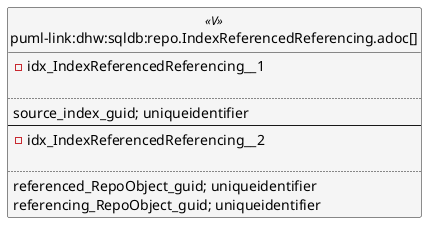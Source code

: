 @startuml
left to right direction
'top to bottom direction
hide circle
'avoide "." issues:
set namespaceSeparator none


skinparam class {
  BackgroundColor White
  BackgroundColor<<FN>> Yellow
  BackgroundColor<<FS>> Yellow
  BackgroundColor<<FT>> LightGray
  BackgroundColor<<IF>> Yellow
  BackgroundColor<<IS>> Yellow
  BackgroundColor<<P>> Aqua
  BackgroundColor<<PC>> Aqua
  BackgroundColor<<SN>> Yellow
  BackgroundColor<<SO>> SlateBlue
  BackgroundColor<<TF>> LightGray
  BackgroundColor<<TR>> Tomato
  BackgroundColor<<U>> White
  BackgroundColor<<V>> WhiteSmoke
  BackgroundColor<<X>> Aqua
  BackgroundColor<<external>> AliceBlue
}


entity "puml-link:dhw:sqldb:repo.IndexReferencedReferencing.adoc[]" as repo.IndexReferencedReferencing << V >> {
- idx_IndexReferencedReferencing__1

..
source_index_guid; uniqueidentifier
--
- idx_IndexReferencedReferencing__2

..
referenced_RepoObject_guid; uniqueidentifier
referencing_RepoObject_guid; uniqueidentifier
}


@enduml

